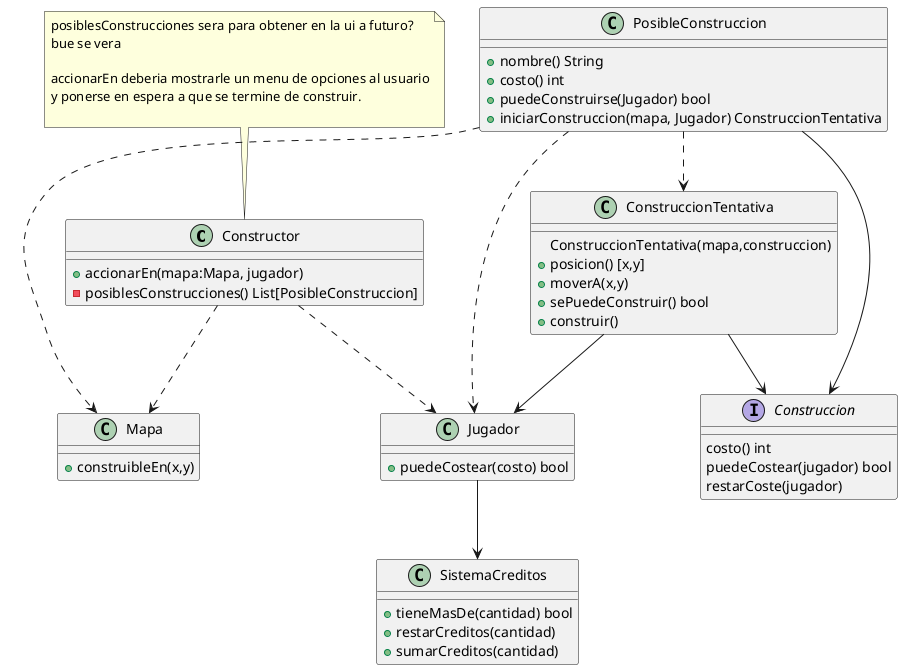 @startuml

class Constructor{
    +accionarEn(mapa:Mapa, jugador)
    -posiblesConstrucciones() List[PosibleConstruccion]
}


class PosibleConstruccion{
    + nombre() String
    + costo() int
    + puedeConstruirse(Jugador) bool
    + iniciarConstruccion(mapa, Jugador) ConstruccionTentativa
}

class ConstruccionTentativa{
    ConstruccionTentativa(mapa,construccion)
    + posicion() [x,y]
    + moverA(x,y)
    + sePuedeConstruir() bool
    + construir()
}
note top of Constructor
posiblesConstrucciones sera para obtener en la ui a futuro?
bue se vera

accionarEn deberia mostrarle un menu de opciones al usuario
y ponerse en espera a que se termine de construir.

end note

class Jugador{
    + puedeCostear(costo) bool
}

class SistemaCreditos{
    + tieneMasDe(cantidad) bool
    + restarCreditos(cantidad)
    + sumarCreditos(cantidad)
}

interface Construccion{
    costo() int
    puedeCostear(jugador) bool
    restarCoste(jugador)
}

Jugador --> SistemaCreditos
PosibleConstruccion ..> Jugador

PosibleConstruccion ..> ConstruccionTentativa
ConstruccionTentativa --> Construccion
ConstruccionTentativa --> Jugador
PosibleConstruccion --> Construccion
class Mapa{
    + construibleEn(x,y)
}

Constructor ..> Mapa
Constructor ..> Jugador
PosibleConstruccion ..> Mapa


@enduml